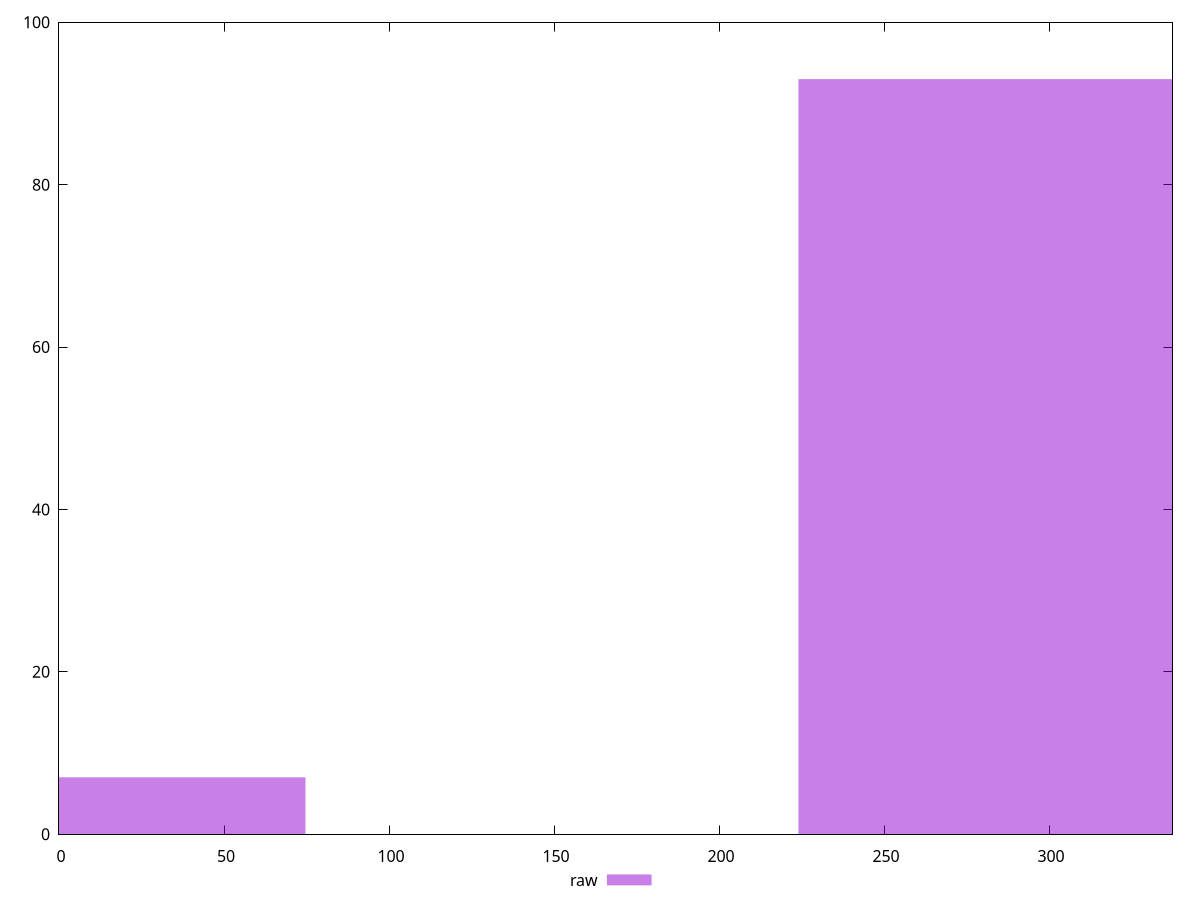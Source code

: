 reset

$raw <<EOF
298.749020730418 93
0 7
EOF

set key outside below
set boxwidth 149.374510365209
set xrange [0:337.406]
set yrange [0:100]
set trange [0:100]
set style fill transparent solid 0.5 noborder
set terminal svg size 640, 490 enhanced background rgb 'white'
set output "report_00017_2021-02-10T15-08-03.406Z/uses-rel-preconnect/samples/pages/raw/histogram.svg"

plot $raw title "raw" with boxes

reset
